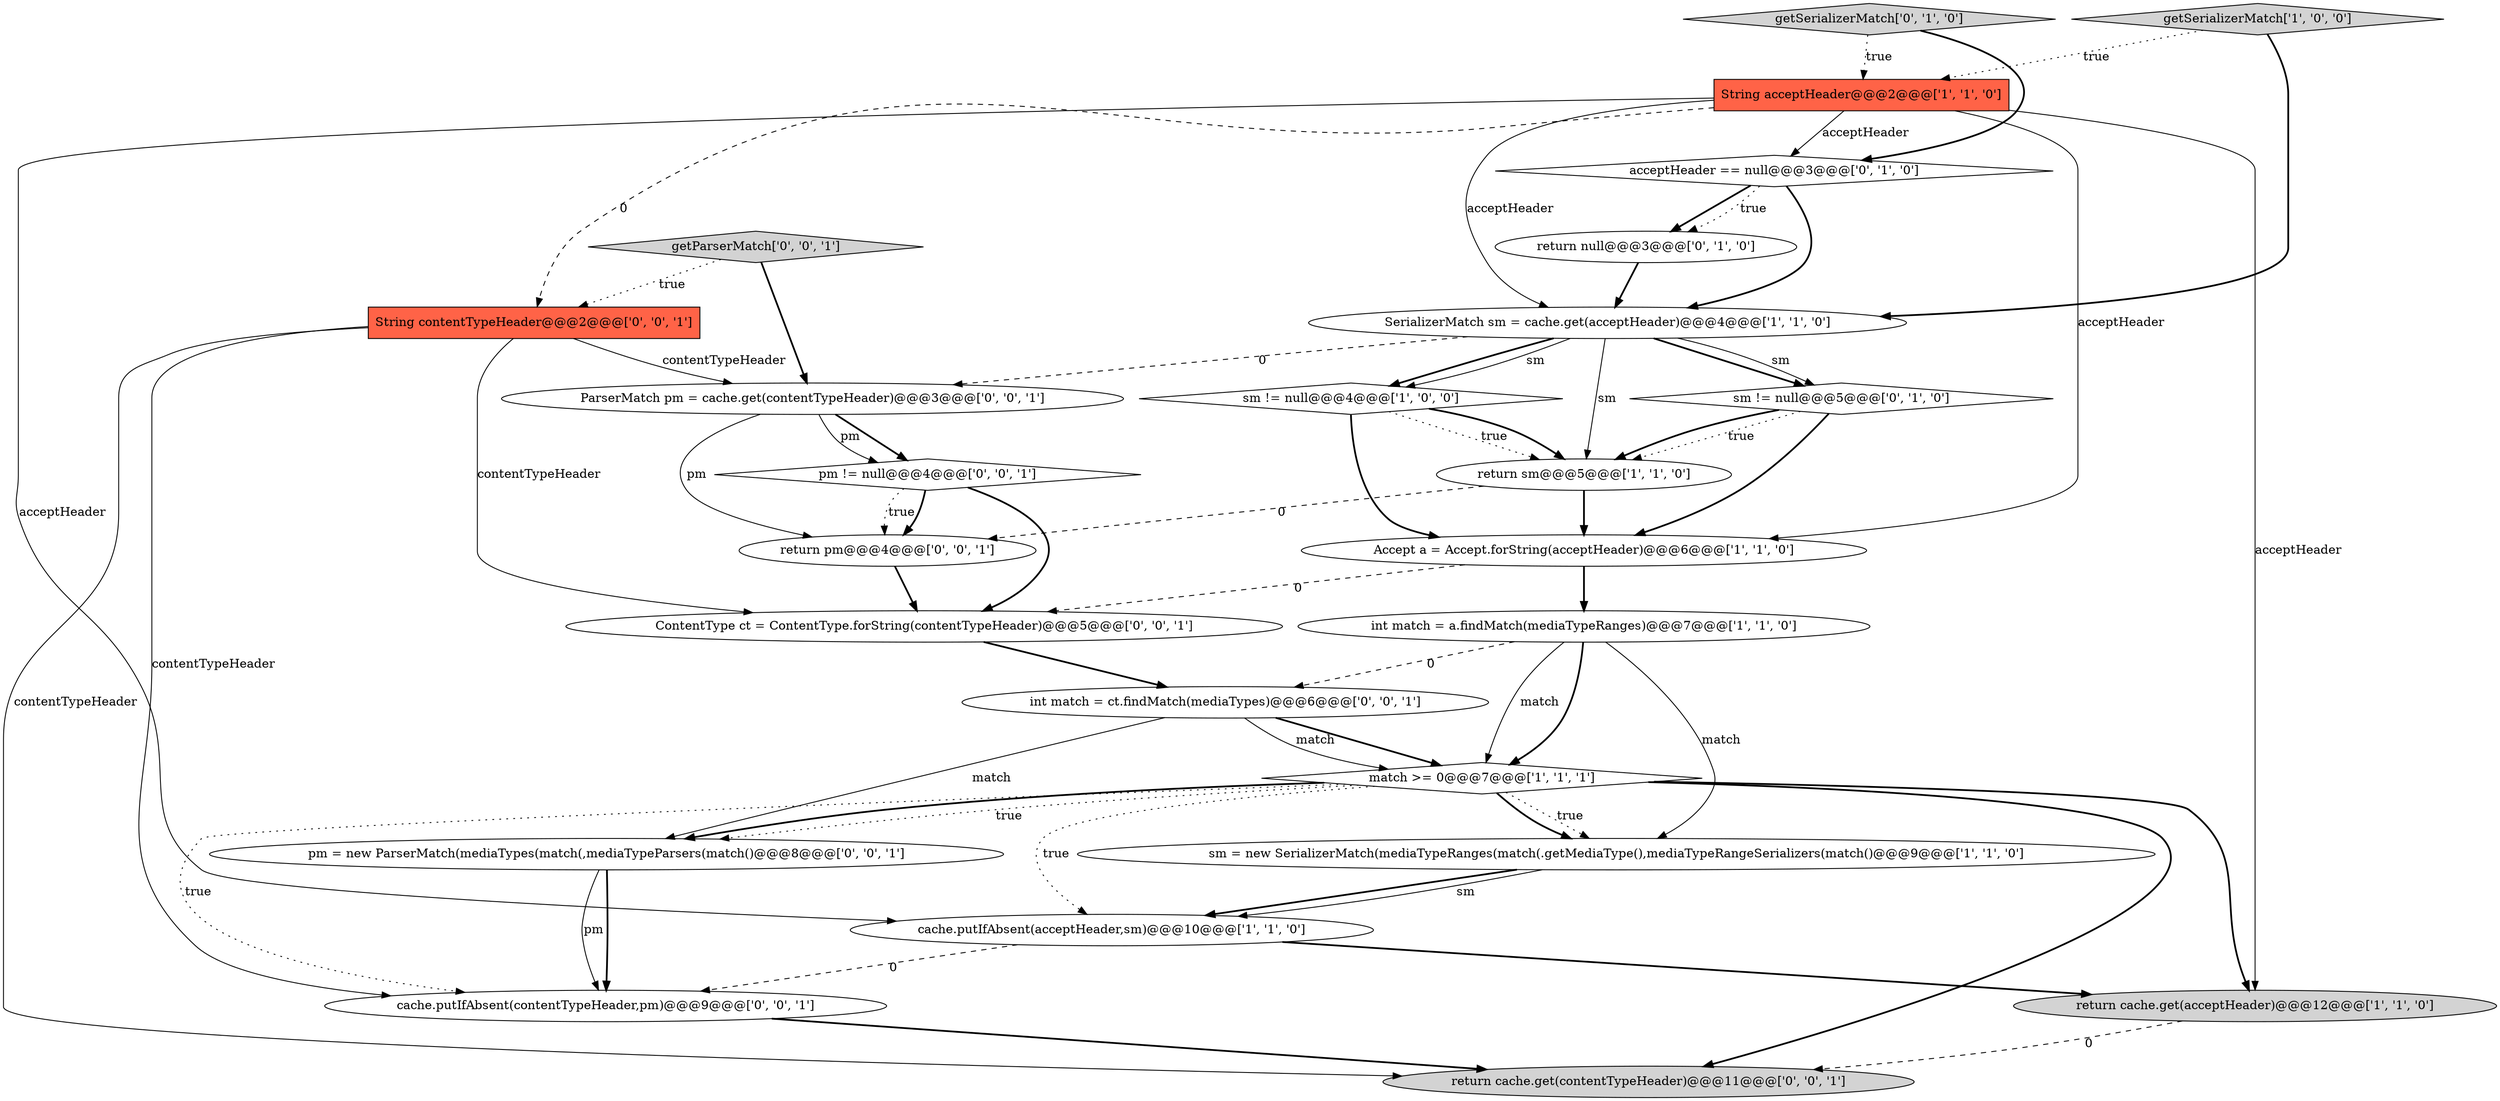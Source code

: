 digraph {
2 [style = filled, label = "sm != null@@@4@@@['1', '0', '0']", fillcolor = white, shape = diamond image = "AAA0AAABBB1BBB"];
24 [style = filled, label = "int match = ct.findMatch(mediaTypes)@@@6@@@['0', '0', '1']", fillcolor = white, shape = ellipse image = "AAA0AAABBB3BBB"];
17 [style = filled, label = "return cache.get(contentTypeHeader)@@@11@@@['0', '0', '1']", fillcolor = lightgray, shape = ellipse image = "AAA0AAABBB3BBB"];
3 [style = filled, label = "int match = a.findMatch(mediaTypeRanges)@@@7@@@['1', '1', '0']", fillcolor = white, shape = ellipse image = "AAA0AAABBB1BBB"];
6 [style = filled, label = "getSerializerMatch['1', '0', '0']", fillcolor = lightgray, shape = diamond image = "AAA0AAABBB1BBB"];
9 [style = filled, label = "return cache.get(acceptHeader)@@@12@@@['1', '1', '0']", fillcolor = lightgray, shape = ellipse image = "AAA0AAABBB1BBB"];
11 [style = filled, label = "sm != null@@@5@@@['0', '1', '0']", fillcolor = white, shape = diamond image = "AAA0AAABBB2BBB"];
18 [style = filled, label = "cache.putIfAbsent(contentTypeHeader,pm)@@@9@@@['0', '0', '1']", fillcolor = white, shape = ellipse image = "AAA0AAABBB3BBB"];
7 [style = filled, label = "match >= 0@@@7@@@['1', '1', '1']", fillcolor = white, shape = diamond image = "AAA0AAABBB1BBB"];
21 [style = filled, label = "String contentTypeHeader@@@2@@@['0', '0', '1']", fillcolor = tomato, shape = box image = "AAA0AAABBB3BBB"];
10 [style = filled, label = "SerializerMatch sm = cache.get(acceptHeader)@@@4@@@['1', '1', '0']", fillcolor = white, shape = ellipse image = "AAA0AAABBB1BBB"];
15 [style = filled, label = "pm != null@@@4@@@['0', '0', '1']", fillcolor = white, shape = diamond image = "AAA0AAABBB3BBB"];
16 [style = filled, label = "pm = new ParserMatch(mediaTypes(match(,mediaTypeParsers(match()@@@8@@@['0', '0', '1']", fillcolor = white, shape = ellipse image = "AAA0AAABBB3BBB"];
22 [style = filled, label = "ContentType ct = ContentType.forString(contentTypeHeader)@@@5@@@['0', '0', '1']", fillcolor = white, shape = ellipse image = "AAA0AAABBB3BBB"];
14 [style = filled, label = "acceptHeader == null@@@3@@@['0', '1', '0']", fillcolor = white, shape = diamond image = "AAA1AAABBB2BBB"];
13 [style = filled, label = "getSerializerMatch['0', '1', '0']", fillcolor = lightgray, shape = diamond image = "AAA0AAABBB2BBB"];
20 [style = filled, label = "return pm@@@4@@@['0', '0', '1']", fillcolor = white, shape = ellipse image = "AAA0AAABBB3BBB"];
0 [style = filled, label = "Accept a = Accept.forString(acceptHeader)@@@6@@@['1', '1', '0']", fillcolor = white, shape = ellipse image = "AAA0AAABBB1BBB"];
5 [style = filled, label = "sm = new SerializerMatch(mediaTypeRanges(match(.getMediaType(),mediaTypeRangeSerializers(match()@@@9@@@['1', '1', '0']", fillcolor = white, shape = ellipse image = "AAA0AAABBB1BBB"];
8 [style = filled, label = "return sm@@@5@@@['1', '1', '0']", fillcolor = white, shape = ellipse image = "AAA0AAABBB1BBB"];
12 [style = filled, label = "return null@@@3@@@['0', '1', '0']", fillcolor = white, shape = ellipse image = "AAA0AAABBB2BBB"];
23 [style = filled, label = "ParserMatch pm = cache.get(contentTypeHeader)@@@3@@@['0', '0', '1']", fillcolor = white, shape = ellipse image = "AAA0AAABBB3BBB"];
1 [style = filled, label = "cache.putIfAbsent(acceptHeader,sm)@@@10@@@['1', '1', '0']", fillcolor = white, shape = ellipse image = "AAA0AAABBB1BBB"];
19 [style = filled, label = "getParserMatch['0', '0', '1']", fillcolor = lightgray, shape = diamond image = "AAA0AAABBB3BBB"];
4 [style = filled, label = "String acceptHeader@@@2@@@['1', '1', '0']", fillcolor = tomato, shape = box image = "AAA0AAABBB1BBB"];
21->22 [style = solid, label="contentTypeHeader"];
19->21 [style = dotted, label="true"];
10->8 [style = solid, label="sm"];
4->1 [style = solid, label="acceptHeader"];
7->18 [style = dotted, label="true"];
1->18 [style = dashed, label="0"];
23->15 [style = bold, label=""];
10->2 [style = bold, label=""];
1->9 [style = bold, label=""];
13->4 [style = dotted, label="true"];
24->7 [style = bold, label=""];
8->0 [style = bold, label=""];
4->21 [style = dashed, label="0"];
22->24 [style = bold, label=""];
2->8 [style = dotted, label="true"];
7->9 [style = bold, label=""];
16->18 [style = bold, label=""];
5->1 [style = bold, label=""];
11->0 [style = bold, label=""];
24->7 [style = solid, label="match"];
7->16 [style = bold, label=""];
20->22 [style = bold, label=""];
9->17 [style = dashed, label="0"];
10->2 [style = solid, label="sm"];
4->10 [style = solid, label="acceptHeader"];
3->24 [style = dashed, label="0"];
14->12 [style = bold, label=""];
23->15 [style = solid, label="pm"];
10->11 [style = bold, label=""];
16->18 [style = solid, label="pm"];
0->3 [style = bold, label=""];
15->22 [style = bold, label=""];
19->23 [style = bold, label=""];
7->1 [style = dotted, label="true"];
4->14 [style = solid, label="acceptHeader"];
3->7 [style = bold, label=""];
14->12 [style = dotted, label="true"];
21->17 [style = solid, label="contentTypeHeader"];
2->8 [style = bold, label=""];
24->16 [style = solid, label="match"];
6->10 [style = bold, label=""];
7->5 [style = dotted, label="true"];
8->20 [style = dashed, label="0"];
5->1 [style = solid, label="sm"];
12->10 [style = bold, label=""];
6->4 [style = dotted, label="true"];
11->8 [style = dotted, label="true"];
3->7 [style = solid, label="match"];
11->8 [style = bold, label=""];
15->20 [style = dotted, label="true"];
21->18 [style = solid, label="contentTypeHeader"];
23->20 [style = solid, label="pm"];
4->0 [style = solid, label="acceptHeader"];
4->9 [style = solid, label="acceptHeader"];
15->20 [style = bold, label=""];
7->5 [style = bold, label=""];
7->17 [style = bold, label=""];
3->5 [style = solid, label="match"];
18->17 [style = bold, label=""];
2->0 [style = bold, label=""];
10->23 [style = dashed, label="0"];
21->23 [style = solid, label="contentTypeHeader"];
13->14 [style = bold, label=""];
14->10 [style = bold, label=""];
10->11 [style = solid, label="sm"];
0->22 [style = dashed, label="0"];
7->16 [style = dotted, label="true"];
}
